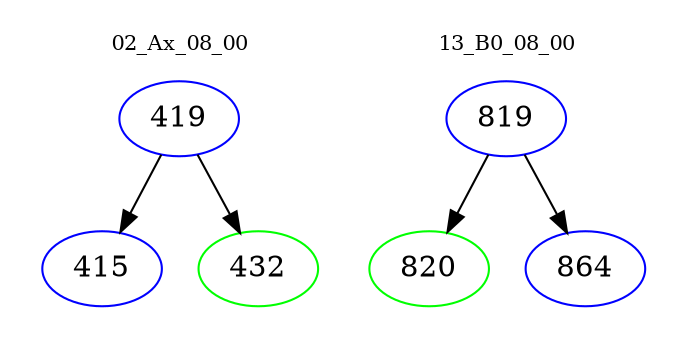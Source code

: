 digraph{
subgraph cluster_0 {
color = white
label = "02_Ax_08_00";
fontsize=10;
T0_419 [label="419", color="blue"]
T0_419 -> T0_415 [color="black"]
T0_415 [label="415", color="blue"]
T0_419 -> T0_432 [color="black"]
T0_432 [label="432", color="green"]
}
subgraph cluster_1 {
color = white
label = "13_B0_08_00";
fontsize=10;
T1_819 [label="819", color="blue"]
T1_819 -> T1_820 [color="black"]
T1_820 [label="820", color="green"]
T1_819 -> T1_864 [color="black"]
T1_864 [label="864", color="blue"]
}
}
